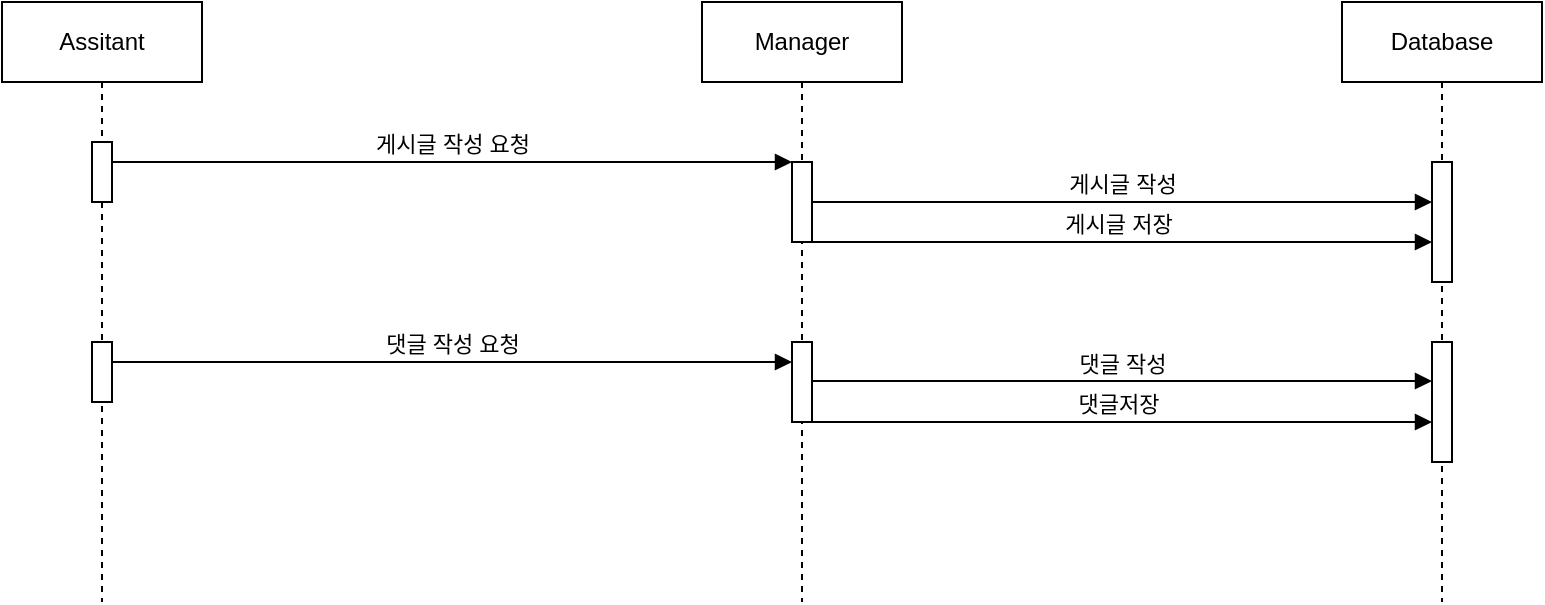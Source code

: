 <mxfile version="22.1.7" type="github">
  <diagram name="Page-1" id="2YBvvXClWsGukQMizWep">
    <mxGraphModel dx="1434" dy="746" grid="1" gridSize="10" guides="1" tooltips="1" connect="1" arrows="1" fold="1" page="1" pageScale="1" pageWidth="850" pageHeight="1100" math="0" shadow="0">
      <root>
        <mxCell id="0" />
        <mxCell id="1" parent="0" />
        <mxCell id="aM9ryv3xv72pqoxQDRHE-1" value="Assitant" style="shape=umlLifeline;perimeter=lifelinePerimeter;whiteSpace=wrap;html=1;container=0;dropTarget=0;collapsible=0;recursiveResize=0;outlineConnect=0;portConstraint=eastwest;newEdgeStyle={&quot;edgeStyle&quot;:&quot;elbowEdgeStyle&quot;,&quot;elbow&quot;:&quot;vertical&quot;,&quot;curved&quot;:0,&quot;rounded&quot;:0};" parent="1" vertex="1">
          <mxGeometry x="40" y="40" width="100" height="300" as="geometry" />
        </mxCell>
        <mxCell id="aM9ryv3xv72pqoxQDRHE-2" value="" style="html=1;points=[];perimeter=orthogonalPerimeter;outlineConnect=0;targetShapes=umlLifeline;portConstraint=eastwest;newEdgeStyle={&quot;edgeStyle&quot;:&quot;elbowEdgeStyle&quot;,&quot;elbow&quot;:&quot;vertical&quot;,&quot;curved&quot;:0,&quot;rounded&quot;:0};" parent="aM9ryv3xv72pqoxQDRHE-1" vertex="1">
          <mxGeometry x="45" y="70" width="10" height="30" as="geometry" />
        </mxCell>
        <mxCell id="aM9ryv3xv72pqoxQDRHE-5" value="Manager" style="shape=umlLifeline;perimeter=lifelinePerimeter;whiteSpace=wrap;html=1;container=0;dropTarget=0;collapsible=0;recursiveResize=0;outlineConnect=0;portConstraint=eastwest;newEdgeStyle={&quot;edgeStyle&quot;:&quot;elbowEdgeStyle&quot;,&quot;elbow&quot;:&quot;vertical&quot;,&quot;curved&quot;:0,&quot;rounded&quot;:0};" parent="1" vertex="1">
          <mxGeometry x="390" y="40" width="100" height="300" as="geometry" />
        </mxCell>
        <mxCell id="aM9ryv3xv72pqoxQDRHE-6" value="" style="html=1;points=[];perimeter=orthogonalPerimeter;outlineConnect=0;targetShapes=umlLifeline;portConstraint=eastwest;newEdgeStyle={&quot;edgeStyle&quot;:&quot;elbowEdgeStyle&quot;,&quot;elbow&quot;:&quot;vertical&quot;,&quot;curved&quot;:0,&quot;rounded&quot;:0};" parent="aM9ryv3xv72pqoxQDRHE-5" vertex="1">
          <mxGeometry x="45" y="80" width="10" height="40" as="geometry" />
        </mxCell>
        <mxCell id="aM9ryv3xv72pqoxQDRHE-7" value="게시글 작성 요청" style="html=1;verticalAlign=bottom;endArrow=block;edgeStyle=elbowEdgeStyle;elbow=vertical;curved=0;rounded=0;" parent="1" source="aM9ryv3xv72pqoxQDRHE-2" target="aM9ryv3xv72pqoxQDRHE-6" edge="1">
          <mxGeometry relative="1" as="geometry">
            <mxPoint x="195" y="130" as="sourcePoint" />
            <Array as="points">
              <mxPoint x="180" y="120" />
            </Array>
            <mxPoint as="offset" />
          </mxGeometry>
        </mxCell>
        <mxCell id="Xr8gK0uMVFlAqrnLFHAq-1" value="Database" style="shape=umlLifeline;perimeter=lifelinePerimeter;whiteSpace=wrap;html=1;container=0;dropTarget=0;collapsible=0;recursiveResize=0;outlineConnect=0;portConstraint=eastwest;newEdgeStyle={&quot;edgeStyle&quot;:&quot;elbowEdgeStyle&quot;,&quot;elbow&quot;:&quot;vertical&quot;,&quot;curved&quot;:0,&quot;rounded&quot;:0};" vertex="1" parent="1">
          <mxGeometry x="710" y="40" width="100" height="300" as="geometry" />
        </mxCell>
        <mxCell id="Xr8gK0uMVFlAqrnLFHAq-2" value="" style="html=1;points=[];perimeter=orthogonalPerimeter;outlineConnect=0;targetShapes=umlLifeline;portConstraint=eastwest;newEdgeStyle={&quot;edgeStyle&quot;:&quot;elbowEdgeStyle&quot;,&quot;elbow&quot;:&quot;vertical&quot;,&quot;curved&quot;:0,&quot;rounded&quot;:0};" vertex="1" parent="Xr8gK0uMVFlAqrnLFHAq-1">
          <mxGeometry x="45" y="80" width="10" height="60" as="geometry" />
        </mxCell>
        <mxCell id="Xr8gK0uMVFlAqrnLFHAq-11" value="" style="html=1;points=[];perimeter=orthogonalPerimeter;outlineConnect=0;targetShapes=umlLifeline;portConstraint=eastwest;newEdgeStyle={&quot;edgeStyle&quot;:&quot;elbowEdgeStyle&quot;,&quot;elbow&quot;:&quot;vertical&quot;,&quot;curved&quot;:0,&quot;rounded&quot;:0};" vertex="1" parent="Xr8gK0uMVFlAqrnLFHAq-1">
          <mxGeometry x="45" y="170" width="10" height="60" as="geometry" />
        </mxCell>
        <mxCell id="Xr8gK0uMVFlAqrnLFHAq-4" value="게시글 작성" style="html=1;verticalAlign=bottom;endArrow=block;curved=0;rounded=0;" edge="1" parent="1" target="Xr8gK0uMVFlAqrnLFHAq-2">
          <mxGeometry width="80" relative="1" as="geometry">
            <mxPoint x="445" y="140" as="sourcePoint" />
            <mxPoint x="710" y="140" as="targetPoint" />
          </mxGeometry>
        </mxCell>
        <mxCell id="Xr8gK0uMVFlAqrnLFHAq-5" value="게시글 저장" style="html=1;verticalAlign=bottom;endArrow=block;curved=0;rounded=0;" edge="1" parent="1" target="Xr8gK0uMVFlAqrnLFHAq-2">
          <mxGeometry width="80" relative="1" as="geometry">
            <mxPoint x="440" y="160" as="sourcePoint" />
            <mxPoint x="750" y="160" as="targetPoint" />
          </mxGeometry>
        </mxCell>
        <mxCell id="Xr8gK0uMVFlAqrnLFHAq-6" value="댓글 작성 요청" style="html=1;verticalAlign=bottom;endArrow=block;edgeStyle=elbowEdgeStyle;elbow=vertical;curved=0;rounded=0;" edge="1" source="Xr8gK0uMVFlAqrnLFHAq-7" parent="1">
          <mxGeometry relative="1" as="geometry">
            <mxPoint x="195" y="230" as="sourcePoint" />
            <Array as="points">
              <mxPoint x="180" y="220" />
            </Array>
            <mxPoint x="435" y="220" as="targetPoint" />
            <mxPoint as="offset" />
          </mxGeometry>
        </mxCell>
        <mxCell id="Xr8gK0uMVFlAqrnLFHAq-7" value="" style="html=1;points=[];perimeter=orthogonalPerimeter;outlineConnect=0;targetShapes=umlLifeline;portConstraint=eastwest;newEdgeStyle={&quot;edgeStyle&quot;:&quot;elbowEdgeStyle&quot;,&quot;elbow&quot;:&quot;vertical&quot;,&quot;curved&quot;:0,&quot;rounded&quot;:0};" vertex="1" parent="1">
          <mxGeometry x="85" y="210" width="10" height="30" as="geometry" />
        </mxCell>
        <mxCell id="Xr8gK0uMVFlAqrnLFHAq-8" value="" style="html=1;points=[];perimeter=orthogonalPerimeter;outlineConnect=0;targetShapes=umlLifeline;portConstraint=eastwest;newEdgeStyle={&quot;edgeStyle&quot;:&quot;elbowEdgeStyle&quot;,&quot;elbow&quot;:&quot;vertical&quot;,&quot;curved&quot;:0,&quot;rounded&quot;:0};" vertex="1" parent="1">
          <mxGeometry x="435" y="210" width="10" height="40" as="geometry" />
        </mxCell>
        <mxCell id="Xr8gK0uMVFlAqrnLFHAq-9" value="댓글 작성" style="html=1;verticalAlign=bottom;endArrow=block;curved=0;rounded=0;" edge="1" parent="1" target="Xr8gK0uMVFlAqrnLFHAq-11">
          <mxGeometry width="80" relative="1" as="geometry">
            <mxPoint x="445" y="229.5" as="sourcePoint" />
            <mxPoint x="750" y="230" as="targetPoint" />
          </mxGeometry>
        </mxCell>
        <mxCell id="Xr8gK0uMVFlAqrnLFHAq-10" value="댓글저장" style="html=1;verticalAlign=bottom;endArrow=block;curved=0;rounded=0;" edge="1" parent="1" target="Xr8gK0uMVFlAqrnLFHAq-11">
          <mxGeometry width="80" relative="1" as="geometry">
            <mxPoint x="440" y="250" as="sourcePoint" />
            <mxPoint x="750" y="250" as="targetPoint" />
          </mxGeometry>
        </mxCell>
      </root>
    </mxGraphModel>
  </diagram>
</mxfile>
